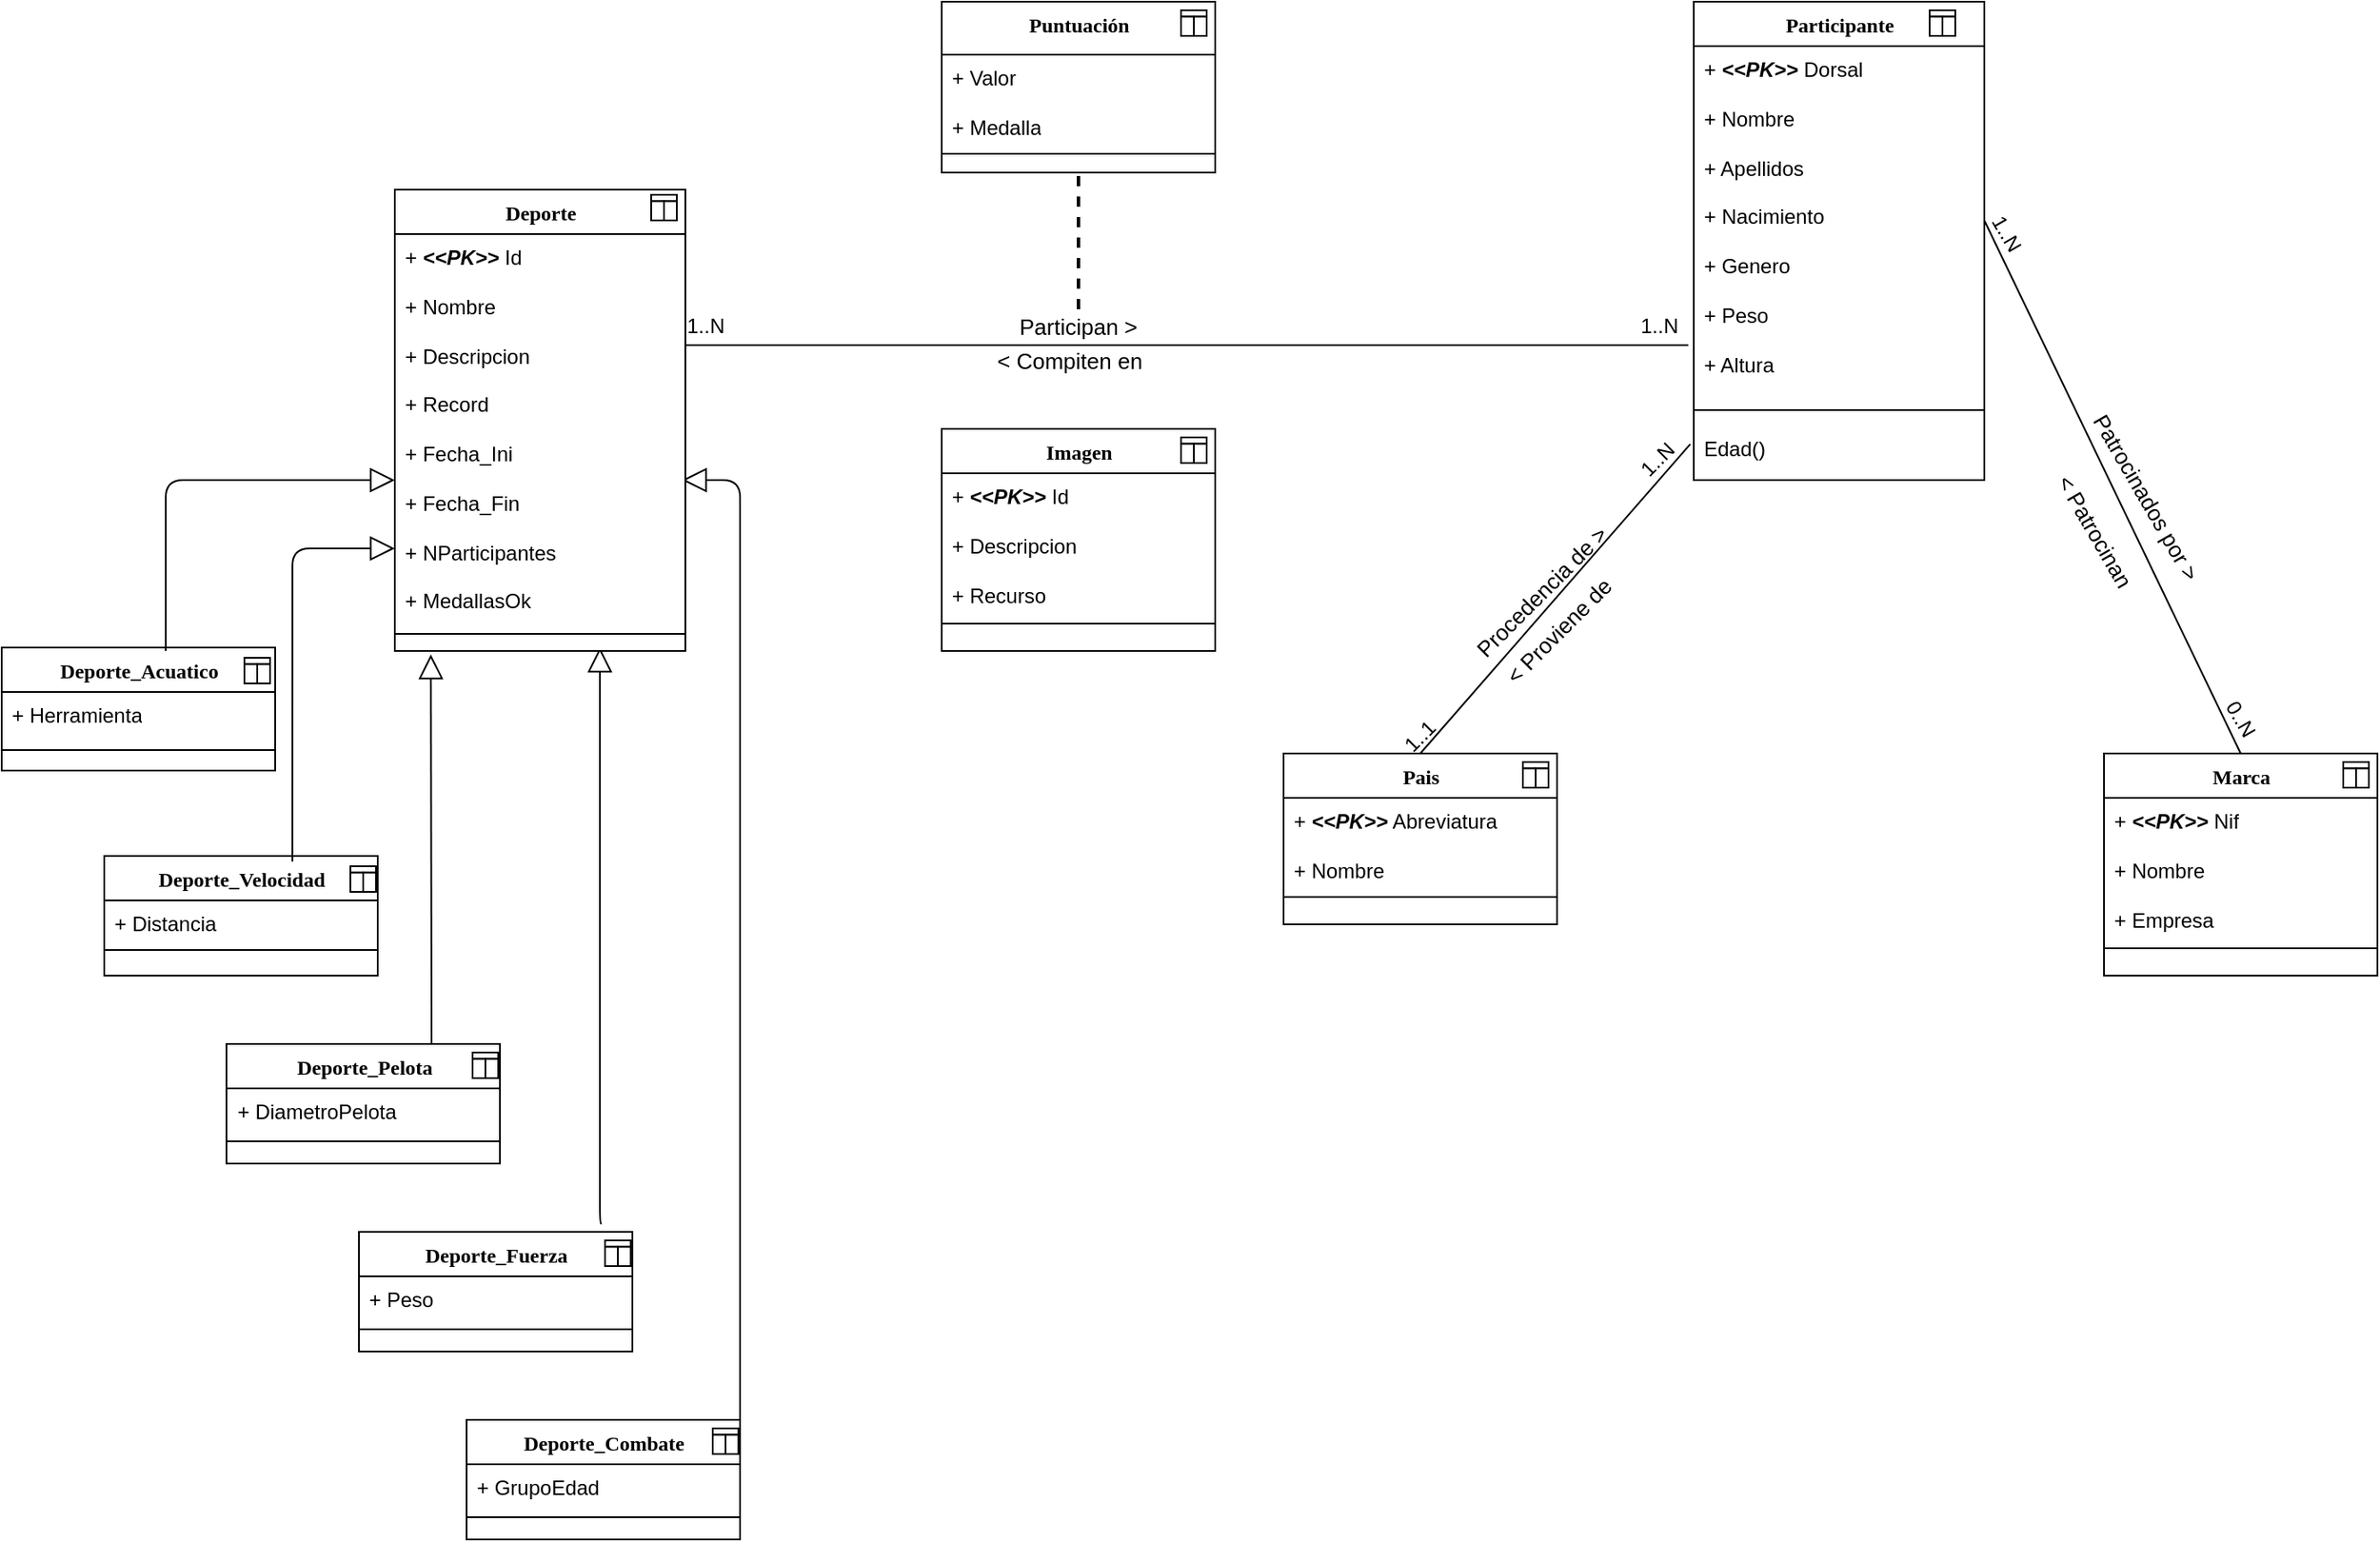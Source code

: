 <mxfile version="12.9.14" type="device"><diagram name="Page-1" id="6133507b-19e7-1e82-6fc7-422aa6c4b21f"><mxGraphModel dx="1662" dy="713" grid="1" gridSize="10" guides="1" tooltips="1" connect="1" arrows="1" fold="1" page="1" pageScale="1" pageWidth="850" pageHeight="1100" background="#ffffff" math="0" shadow="0"><root><mxCell id="0"/><mxCell id="1" parent="0"/><mxCell id="78961159f06e98e8-43" value="Participante" style="swimlane;html=1;fontStyle=1;align=center;verticalAlign=top;childLayout=stackLayout;horizontal=1;startSize=26;horizontalStack=0;resizeParent=1;resizeLast=0;collapsible=1;marginBottom=0;swimlaneFillColor=#ffffff;rounded=0;shadow=0;comic=0;labelBackgroundColor=none;strokeWidth=1;fillColor=none;fontFamily=Verdana;fontSize=12" parent="1" vertex="1"><mxGeometry x="1000" y="80" width="170" height="280" as="geometry"><mxRectangle x="665" y="136.0" width="100" height="26" as="alternateBounds"/></mxGeometry></mxCell><mxCell id="78961159f06e98e8-44" value="+ &lt;i&gt;&lt;b&gt;&amp;lt;&amp;lt;PK&amp;gt;&amp;gt;&lt;/b&gt;&lt;/i&gt; Dorsal&lt;br&gt;&lt;br&gt;+ Nombre&lt;br&gt;&lt;br&gt;+ Apellidos&lt;br&gt;&lt;br&gt;+ Nacimiento&lt;br&gt;&lt;br&gt;+ Genero&lt;br&gt;&lt;br&gt;+ Peso&lt;br&gt;&lt;br&gt;+ Altura" style="text;html=1;strokeColor=none;fillColor=none;align=left;verticalAlign=top;spacingLeft=4;spacingRight=4;whiteSpace=wrap;overflow=hidden;rotatable=0;points=[[0,0.5],[1,0.5]];portConstraint=eastwest;" parent="78961159f06e98e8-43" vertex="1"><mxGeometry y="26" width="170" height="204" as="geometry"/></mxCell><mxCell id="78961159f06e98e8-51" value="" style="line;html=1;strokeWidth=1;fillColor=none;align=left;verticalAlign=middle;spacingTop=-1;spacingLeft=3;spacingRight=3;rotatable=0;labelPosition=right;points=[];portConstraint=eastwest;" parent="78961159f06e98e8-43" vertex="1"><mxGeometry y="230" width="170" height="18" as="geometry"/></mxCell><mxCell id="RrK6YkFei6Kl3_vLixQs-23" value="Edad()" style="text;html=1;strokeColor=none;fillColor=none;align=left;verticalAlign=top;spacingLeft=4;spacingRight=4;whiteSpace=wrap;overflow=hidden;rotatable=0;points=[[0,0.5],[1,0.5]];portConstraint=eastwest;" parent="78961159f06e98e8-43" vertex="1"><mxGeometry y="248" width="170" height="32" as="geometry"/></mxCell><mxCell id="78961159f06e98e8-69" value="Pais" style="swimlane;html=1;fontStyle=1;align=center;verticalAlign=top;childLayout=stackLayout;horizontal=1;startSize=26;horizontalStack=0;resizeParent=1;resizeLast=0;collapsible=1;marginBottom=0;swimlaneFillColor=#ffffff;rounded=0;shadow=0;comic=0;labelBackgroundColor=none;strokeWidth=1;fillColor=none;fontFamily=Verdana;fontSize=12" parent="1" vertex="1"><mxGeometry x="760" y="520" width="160" height="100" as="geometry"/></mxCell><mxCell id="78961159f06e98e8-70" value="+ &lt;i&gt;&lt;b&gt;&amp;lt;&amp;lt;PK&amp;gt;&amp;gt;&lt;/b&gt;&lt;/i&gt; Abreviatura&lt;br&gt;&lt;br&gt;+ Nombre" style="text;html=1;strokeColor=none;fillColor=none;align=left;verticalAlign=top;spacingLeft=4;spacingRight=4;whiteSpace=wrap;overflow=hidden;rotatable=0;points=[[0,0.5],[1,0.5]];portConstraint=eastwest;" parent="78961159f06e98e8-69" vertex="1"><mxGeometry y="26" width="160" height="54" as="geometry"/></mxCell><mxCell id="78961159f06e98e8-77" value="" style="line;html=1;strokeWidth=1;fillColor=none;align=left;verticalAlign=middle;spacingTop=-1;spacingLeft=3;spacingRight=3;rotatable=0;labelPosition=right;points=[];portConstraint=eastwest;" parent="78961159f06e98e8-69" vertex="1"><mxGeometry y="80" width="160" height="8" as="geometry"/></mxCell><mxCell id="235556782a83e6d0-1" value="Marca" style="swimlane;html=1;fontStyle=1;align=center;verticalAlign=top;childLayout=stackLayout;horizontal=1;startSize=26;horizontalStack=0;resizeParent=1;resizeLast=0;collapsible=1;marginBottom=0;swimlaneFillColor=#ffffff;rounded=0;shadow=0;comic=0;labelBackgroundColor=none;strokeWidth=1;fillColor=none;fontFamily=Verdana;fontSize=12" parent="1" vertex="1"><mxGeometry x="1240" y="520" width="160" height="130" as="geometry"/></mxCell><mxCell id="235556782a83e6d0-2" value="+ &lt;i&gt;&lt;b&gt;&amp;lt;&amp;lt;PK&amp;gt;&amp;gt;&lt;/b&gt;&lt;/i&gt;&amp;nbsp;Nif&lt;br&gt;&lt;br&gt;+ Nombre&lt;br&gt;&lt;br&gt;+ Empresa" style="text;html=1;strokeColor=none;fillColor=none;align=left;verticalAlign=top;spacingLeft=4;spacingRight=4;whiteSpace=wrap;overflow=hidden;rotatable=0;points=[[0,0.5],[1,0.5]];portConstraint=eastwest;" parent="235556782a83e6d0-1" vertex="1"><mxGeometry y="26" width="160" height="84" as="geometry"/></mxCell><mxCell id="235556782a83e6d0-6" value="" style="line;html=1;strokeWidth=1;fillColor=none;align=left;verticalAlign=middle;spacingTop=-1;spacingLeft=3;spacingRight=3;rotatable=0;labelPosition=right;points=[];portConstraint=eastwest;" parent="235556782a83e6d0-1" vertex="1"><mxGeometry y="110" width="160" height="8" as="geometry"/></mxCell><mxCell id="mWRU0pvSKaUWuQoYpiBd-20" value="" style="endArrow=none;html=1;entryX=-0.019;entryY=0.858;entryDx=0;entryDy=0;entryPerimeter=0;" parent="1" target="78961159f06e98e8-44" edge="1"><mxGeometry width="50" height="50" relative="1" as="geometry"><mxPoint x="400" y="281" as="sourcePoint"/><mxPoint x="730" y="330" as="targetPoint"/></mxGeometry></mxCell><mxCell id="mWRU0pvSKaUWuQoYpiBd-21" value="" style="endArrow=none;html=1;entryX=0.5;entryY=0;entryDx=0;entryDy=0;exitX=1;exitY=0.5;exitDx=0;exitDy=0;" parent="1" source="78961159f06e98e8-44" target="235556782a83e6d0-1" edge="1"><mxGeometry width="50" height="50" relative="1" as="geometry"><mxPoint x="570" y="459.996" as="sourcePoint"/><mxPoint x="1286.96" y="462.942" as="targetPoint"/></mxGeometry></mxCell><mxCell id="mWRU0pvSKaUWuQoYpiBd-22" value="" style="endArrow=none;html=1;exitX=0.5;exitY=0;exitDx=0;exitDy=0;entryX=-0.012;entryY=0.341;entryDx=0;entryDy=0;entryPerimeter=0;" parent="1" source="78961159f06e98e8-69" target="RrK6YkFei6Kl3_vLixQs-23" edge="1"><mxGeometry width="50" height="50" relative="1" as="geometry"><mxPoint x="1030" y="401" as="sourcePoint"/><mxPoint x="1080" y="351" as="targetPoint"/></mxGeometry></mxCell><mxCell id="mWRU0pvSKaUWuQoYpiBd-29" value="&lt;font style=&quot;font-size: 13px&quot;&gt;Patrocinados por &amp;gt;&lt;/font&gt;" style="text;html=1;strokeColor=none;fillColor=none;align=center;verticalAlign=middle;whiteSpace=wrap;rounded=0;rotation=60;" parent="1" vertex="1"><mxGeometry x="1200" y="360" width="130" height="20" as="geometry"/></mxCell><mxCell id="mWRU0pvSKaUWuQoYpiBd-30" value="&lt;font style=&quot;font-size: 13px&quot;&gt;&amp;lt; Patrocinan&lt;br&gt;&lt;/font&gt;" style="text;html=1;strokeColor=none;fillColor=none;align=center;verticalAlign=middle;whiteSpace=wrap;rounded=0;rotation=60;" parent="1" vertex="1"><mxGeometry x="1195" y="380" width="80" height="20" as="geometry"/></mxCell><mxCell id="mWRU0pvSKaUWuQoYpiBd-32" value="&lt;font style=&quot;font-size: 13px&quot;&gt;Procedencia de &amp;gt;&lt;/font&gt;" style="text;html=1;strokeColor=none;fillColor=none;align=center;verticalAlign=middle;whiteSpace=wrap;rounded=0;rotation=-45;" parent="1" vertex="1"><mxGeometry x="846" y="415" width="130" height="20" as="geometry"/></mxCell><mxCell id="mWRU0pvSKaUWuQoYpiBd-33" value="&lt;font style=&quot;font-size: 13px&quot;&gt;&amp;lt; Proviene de&lt;/font&gt;" style="text;html=1;strokeColor=none;fillColor=none;align=center;verticalAlign=middle;whiteSpace=wrap;rounded=0;rotation=-45;" parent="1" vertex="1"><mxGeometry x="856" y="438" width="130" height="20" as="geometry"/></mxCell><mxCell id="mWRU0pvSKaUWuQoYpiBd-38" value="&lt;span style=&quot;font-size: 13px&quot;&gt;Participan &amp;gt;&lt;/span&gt;" style="text;html=1;strokeColor=none;fillColor=none;align=center;verticalAlign=middle;whiteSpace=wrap;rounded=0;rotation=0;" parent="1" vertex="1"><mxGeometry x="575" y="260" width="130" height="20" as="geometry"/></mxCell><mxCell id="mWRU0pvSKaUWuQoYpiBd-39" value="&lt;span style=&quot;font-size: 13px&quot;&gt;&amp;lt; Compiten en&lt;/span&gt;" style="text;html=1;strokeColor=none;fillColor=none;align=center;verticalAlign=middle;whiteSpace=wrap;rounded=0;rotation=0;" parent="1" vertex="1"><mxGeometry x="570" y="280" width="130" height="20" as="geometry"/></mxCell><mxCell id="78961159f06e98e8-108" value="Imagen" style="swimlane;html=1;fontStyle=1;align=center;verticalAlign=top;childLayout=stackLayout;horizontal=1;startSize=26;horizontalStack=0;resizeParent=1;resizeLast=0;collapsible=1;marginBottom=0;swimlaneFillColor=#ffffff;rounded=0;shadow=0;comic=0;labelBackgroundColor=none;strokeWidth=1;fillColor=none;fontFamily=Verdana;fontSize=12" parent="1" vertex="1"><mxGeometry x="560" y="330" width="160" height="130" as="geometry"/></mxCell><mxCell id="78961159f06e98e8-109" value="+ &lt;i&gt;&lt;b&gt;&amp;lt;&amp;lt;PK&amp;gt;&amp;gt;&lt;/b&gt;&lt;/i&gt; Id&lt;br&gt;&lt;br&gt;+ Descripcion&lt;br&gt;&lt;br&gt;+ Recurso" style="text;html=1;strokeColor=none;fillColor=none;align=left;verticalAlign=top;spacingLeft=4;spacingRight=4;whiteSpace=wrap;overflow=hidden;rotatable=0;points=[[0,0.5],[1,0.5]];portConstraint=eastwest;" parent="78961159f06e98e8-108" vertex="1"><mxGeometry y="26" width="160" height="84" as="geometry"/></mxCell><mxCell id="78961159f06e98e8-116" value="" style="line;html=1;strokeWidth=1;fillColor=none;align=left;verticalAlign=middle;spacingTop=-1;spacingLeft=3;spacingRight=3;rotatable=0;labelPosition=right;points=[];portConstraint=eastwest;" parent="78961159f06e98e8-108" vertex="1"><mxGeometry y="110" width="160" height="8" as="geometry"/></mxCell><mxCell id="RrK6YkFei6Kl3_vLixQs-5" value="0..N" style="text;html=1;strokeColor=none;fillColor=none;align=center;verticalAlign=middle;whiteSpace=wrap;rounded=0;rotation=60;" parent="1" vertex="1"><mxGeometry x="1300" y="490" width="40" height="20" as="geometry"/></mxCell><mxCell id="RrK6YkFei6Kl3_vLixQs-6" value="1..N" style="text;html=1;strokeColor=none;fillColor=none;align=center;verticalAlign=middle;whiteSpace=wrap;rounded=0;rotation=60;" parent="1" vertex="1"><mxGeometry x="1163" y="206" width="40" height="20" as="geometry"/></mxCell><mxCell id="RrK6YkFei6Kl3_vLixQs-7" value="1..N" style="text;html=1;strokeColor=none;fillColor=none;align=center;verticalAlign=middle;whiteSpace=wrap;rounded=0;rotation=0;" parent="1" vertex="1"><mxGeometry x="960.0" y="260" width="40" height="20" as="geometry"/></mxCell><mxCell id="RrK6YkFei6Kl3_vLixQs-8" value="1..N" style="text;html=1;strokeColor=none;fillColor=none;align=center;verticalAlign=middle;whiteSpace=wrap;rounded=0;rotation=0;" parent="1" vertex="1"><mxGeometry x="402" y="260" width="40" height="20" as="geometry"/></mxCell><mxCell id="RrK6YkFei6Kl3_vLixQs-13" value="1..1" style="text;html=1;strokeColor=none;fillColor=none;align=center;verticalAlign=middle;whiteSpace=wrap;rounded=0;rotation=-45;" parent="1" vertex="1"><mxGeometry x="820" y="500" width="40" height="20" as="geometry"/></mxCell><mxCell id="RrK6YkFei6Kl3_vLixQs-14" value="1..N" style="text;html=1;strokeColor=none;fillColor=none;align=center;verticalAlign=middle;whiteSpace=wrap;rounded=0;rotation=-45;" parent="1" vertex="1"><mxGeometry x="959" y="338" width="40" height="20" as="geometry"/></mxCell><mxCell id="JG_A_MLzSvhmr40mzmSF-2" value="" style="endArrow=none;dashed=1;html=1;exitX=0.5;exitY=0;exitDx=0;exitDy=0;strokeWidth=2;" parent="1" source="mWRU0pvSKaUWuQoYpiBd-38" edge="1"><mxGeometry width="50" height="50" relative="1" as="geometry"><mxPoint x="620" y="220" as="sourcePoint"/><mxPoint x="640" y="180" as="targetPoint"/></mxGeometry></mxCell><mxCell id="JG_A_MLzSvhmr40mzmSF-3" value="Puntuación" style="swimlane;html=1;fontStyle=1;align=center;verticalAlign=top;childLayout=stackLayout;horizontal=1;startSize=31;horizontalStack=0;resizeParent=1;resizeLast=0;collapsible=1;marginBottom=0;swimlaneFillColor=#ffffff;rounded=0;shadow=0;comic=0;labelBackgroundColor=none;strokeWidth=1;fillColor=none;fontFamily=Verdana;fontSize=12" parent="1" vertex="1"><mxGeometry x="560" y="80" width="160" height="100" as="geometry"/></mxCell><mxCell id="JG_A_MLzSvhmr40mzmSF-4" value="+ Valor&lt;br&gt;&lt;br&gt;+ Medalla" style="text;html=1;strokeColor=none;fillColor=none;align=left;verticalAlign=top;spacingLeft=4;spacingRight=4;whiteSpace=wrap;overflow=hidden;rotatable=0;points=[[0,0.5],[1,0.5]];portConstraint=eastwest;" parent="JG_A_MLzSvhmr40mzmSF-3" vertex="1"><mxGeometry y="31" width="160" height="54" as="geometry"/></mxCell><mxCell id="JG_A_MLzSvhmr40mzmSF-5" value="" style="line;html=1;strokeWidth=1;fillColor=none;align=left;verticalAlign=middle;spacingTop=-1;spacingLeft=3;spacingRight=3;rotatable=0;labelPosition=right;points=[];portConstraint=eastwest;" parent="JG_A_MLzSvhmr40mzmSF-3" vertex="1"><mxGeometry y="85" width="160" height="8" as="geometry"/></mxCell><mxCell id="JG_A_MLzSvhmr40mzmSF-14" value="" style="group" parent="1" vertex="1" connectable="0"><mxGeometry x="700" y="85" width="15" height="15" as="geometry"/></mxCell><mxCell id="JG_A_MLzSvhmr40mzmSF-11" value="" style="verticalLabelPosition=bottom;verticalAlign=top;html=1;shape=mxgraph.basic.rect;fillColor2=none;strokeWidth=1;size=20;indent=5;" parent="JG_A_MLzSvhmr40mzmSF-14" vertex="1"><mxGeometry width="15" height="3.75" as="geometry"/></mxCell><mxCell id="JG_A_MLzSvhmr40mzmSF-12" value="" style="verticalLabelPosition=bottom;verticalAlign=top;html=1;shape=mxgraph.basic.rect;fillColor2=none;strokeWidth=1;size=20;indent=5;direction=south;" parent="JG_A_MLzSvhmr40mzmSF-14" vertex="1"><mxGeometry x="7.5" y="3.75" width="7.5" height="11.25" as="geometry"/></mxCell><mxCell id="JG_A_MLzSvhmr40mzmSF-13" value="" style="verticalLabelPosition=bottom;verticalAlign=top;html=1;shape=mxgraph.basic.rect;fillColor2=none;strokeWidth=1;size=20;indent=5;direction=south;" parent="JG_A_MLzSvhmr40mzmSF-14" vertex="1"><mxGeometry y="3.75" width="7.5" height="11.25" as="geometry"/></mxCell><mxCell id="JG_A_MLzSvhmr40mzmSF-15" value="" style="group" parent="1" vertex="1" connectable="0"><mxGeometry x="1138" y="85" width="15" height="15" as="geometry"/></mxCell><mxCell id="JG_A_MLzSvhmr40mzmSF-16" value="" style="verticalLabelPosition=bottom;verticalAlign=top;html=1;shape=mxgraph.basic.rect;fillColor2=none;strokeWidth=1;size=20;indent=5;" parent="JG_A_MLzSvhmr40mzmSF-15" vertex="1"><mxGeometry width="15" height="3.75" as="geometry"/></mxCell><mxCell id="JG_A_MLzSvhmr40mzmSF-17" value="" style="verticalLabelPosition=bottom;verticalAlign=top;html=1;shape=mxgraph.basic.rect;fillColor2=none;strokeWidth=1;size=20;indent=5;direction=south;" parent="JG_A_MLzSvhmr40mzmSF-15" vertex="1"><mxGeometry x="7.5" y="3.75" width="7.5" height="11.25" as="geometry"/></mxCell><mxCell id="JG_A_MLzSvhmr40mzmSF-18" value="" style="verticalLabelPosition=bottom;verticalAlign=top;html=1;shape=mxgraph.basic.rect;fillColor2=none;strokeWidth=1;size=20;indent=5;direction=south;" parent="JG_A_MLzSvhmr40mzmSF-15" vertex="1"><mxGeometry y="3.75" width="7.5" height="11.25" as="geometry"/></mxCell><mxCell id="JG_A_MLzSvhmr40mzmSF-23" value="" style="group" parent="1" vertex="1" connectable="0"><mxGeometry x="700" y="335" width="15" height="15" as="geometry"/></mxCell><mxCell id="JG_A_MLzSvhmr40mzmSF-24" value="" style="verticalLabelPosition=bottom;verticalAlign=top;html=1;shape=mxgraph.basic.rect;fillColor2=none;strokeWidth=1;size=20;indent=5;" parent="JG_A_MLzSvhmr40mzmSF-23" vertex="1"><mxGeometry width="15" height="3.75" as="geometry"/></mxCell><mxCell id="JG_A_MLzSvhmr40mzmSF-25" value="" style="verticalLabelPosition=bottom;verticalAlign=top;html=1;shape=mxgraph.basic.rect;fillColor2=none;strokeWidth=1;size=20;indent=5;direction=south;" parent="JG_A_MLzSvhmr40mzmSF-23" vertex="1"><mxGeometry x="7.5" y="3.75" width="7.5" height="11.25" as="geometry"/></mxCell><mxCell id="JG_A_MLzSvhmr40mzmSF-26" value="" style="verticalLabelPosition=bottom;verticalAlign=top;html=1;shape=mxgraph.basic.rect;fillColor2=none;strokeWidth=1;size=20;indent=5;direction=south;" parent="JG_A_MLzSvhmr40mzmSF-23" vertex="1"><mxGeometry y="3.75" width="7.5" height="11.25" as="geometry"/></mxCell><mxCell id="JG_A_MLzSvhmr40mzmSF-31" value="" style="group" parent="1" vertex="1" connectable="0"><mxGeometry x="900" y="525" width="15" height="15" as="geometry"/></mxCell><mxCell id="JG_A_MLzSvhmr40mzmSF-32" value="" style="verticalLabelPosition=bottom;verticalAlign=top;html=1;shape=mxgraph.basic.rect;fillColor2=none;strokeWidth=1;size=20;indent=5;" parent="JG_A_MLzSvhmr40mzmSF-31" vertex="1"><mxGeometry width="15" height="3.75" as="geometry"/></mxCell><mxCell id="JG_A_MLzSvhmr40mzmSF-33" value="" style="verticalLabelPosition=bottom;verticalAlign=top;html=1;shape=mxgraph.basic.rect;fillColor2=none;strokeWidth=1;size=20;indent=5;direction=south;" parent="JG_A_MLzSvhmr40mzmSF-31" vertex="1"><mxGeometry x="7.5" y="3.75" width="7.5" height="11.25" as="geometry"/></mxCell><mxCell id="JG_A_MLzSvhmr40mzmSF-34" value="" style="verticalLabelPosition=bottom;verticalAlign=top;html=1;shape=mxgraph.basic.rect;fillColor2=none;strokeWidth=1;size=20;indent=5;direction=south;" parent="JG_A_MLzSvhmr40mzmSF-31" vertex="1"><mxGeometry y="3.75" width="7.5" height="11.25" as="geometry"/></mxCell><mxCell id="JG_A_MLzSvhmr40mzmSF-35" value="" style="group" parent="1" vertex="1" connectable="0"><mxGeometry x="1380" y="525" width="15" height="15" as="geometry"/></mxCell><mxCell id="JG_A_MLzSvhmr40mzmSF-36" value="" style="verticalLabelPosition=bottom;verticalAlign=top;html=1;shape=mxgraph.basic.rect;fillColor2=none;strokeWidth=1;size=20;indent=5;" parent="JG_A_MLzSvhmr40mzmSF-35" vertex="1"><mxGeometry width="15" height="3.75" as="geometry"/></mxCell><mxCell id="JG_A_MLzSvhmr40mzmSF-37" value="" style="verticalLabelPosition=bottom;verticalAlign=top;html=1;shape=mxgraph.basic.rect;fillColor2=none;strokeWidth=1;size=20;indent=5;direction=south;" parent="JG_A_MLzSvhmr40mzmSF-35" vertex="1"><mxGeometry x="7.5" y="3.75" width="7.5" height="11.25" as="geometry"/></mxCell><mxCell id="JG_A_MLzSvhmr40mzmSF-38" value="" style="verticalLabelPosition=bottom;verticalAlign=top;html=1;shape=mxgraph.basic.rect;fillColor2=none;strokeWidth=1;size=20;indent=5;direction=south;" parent="JG_A_MLzSvhmr40mzmSF-35" vertex="1"><mxGeometry y="3.75" width="7.5" height="11.25" as="geometry"/></mxCell><mxCell id="JG_A_MLzSvhmr40mzmSF-39" value="" style="edgeStyle=segmentEdgeStyle;endArrow=block;html=1;strokeWidth=1;endFill=0;strokeColor=#000000;jumpSize=6;endSize=12;" parent="1" edge="1"><mxGeometry width="50" height="50" relative="1" as="geometry"><mxPoint x="106" y="460" as="sourcePoint"/><mxPoint x="240" y="360" as="targetPoint"/><Array as="points"><mxPoint x="106" y="360"/><mxPoint x="240" y="360"/></Array></mxGeometry></mxCell><mxCell id="JG_A_MLzSvhmr40mzmSF-45" value="" style="group" parent="1" vertex="1" connectable="0"><mxGeometry x="152" y="464" width="15" height="15" as="geometry"/></mxCell><mxCell id="JG_A_MLzSvhmr40mzmSF-46" value="" style="verticalLabelPosition=bottom;verticalAlign=top;html=1;shape=mxgraph.basic.rect;fillColor2=none;strokeWidth=1;size=20;indent=5;" parent="JG_A_MLzSvhmr40mzmSF-45" vertex="1"><mxGeometry width="15" height="3.75" as="geometry"/></mxCell><mxCell id="JG_A_MLzSvhmr40mzmSF-47" value="" style="verticalLabelPosition=bottom;verticalAlign=top;html=1;shape=mxgraph.basic.rect;fillColor2=none;strokeWidth=1;size=20;indent=5;direction=south;" parent="JG_A_MLzSvhmr40mzmSF-45" vertex="1"><mxGeometry x="7.5" y="3.75" width="7.5" height="11.25" as="geometry"/></mxCell><mxCell id="JG_A_MLzSvhmr40mzmSF-48" value="" style="verticalLabelPosition=bottom;verticalAlign=top;html=1;shape=mxgraph.basic.rect;fillColor2=none;strokeWidth=1;size=20;indent=5;direction=south;" parent="JG_A_MLzSvhmr40mzmSF-45" vertex="1"><mxGeometry y="3.75" width="7.5" height="11.25" as="geometry"/></mxCell><mxCell id="JG_A_MLzSvhmr40mzmSF-49" value="" style="group" parent="1" vertex="1" connectable="0"><mxGeometry x="214" y="586" width="15" height="15" as="geometry"/></mxCell><mxCell id="JG_A_MLzSvhmr40mzmSF-50" value="" style="verticalLabelPosition=bottom;verticalAlign=top;html=1;shape=mxgraph.basic.rect;fillColor2=none;strokeWidth=1;size=20;indent=5;" parent="JG_A_MLzSvhmr40mzmSF-49" vertex="1"><mxGeometry width="15" height="3.75" as="geometry"/></mxCell><mxCell id="JG_A_MLzSvhmr40mzmSF-51" value="" style="verticalLabelPosition=bottom;verticalAlign=top;html=1;shape=mxgraph.basic.rect;fillColor2=none;strokeWidth=1;size=20;indent=5;direction=south;" parent="JG_A_MLzSvhmr40mzmSF-49" vertex="1"><mxGeometry x="7.5" y="3.75" width="7.5" height="11.25" as="geometry"/></mxCell><mxCell id="JG_A_MLzSvhmr40mzmSF-52" value="" style="verticalLabelPosition=bottom;verticalAlign=top;html=1;shape=mxgraph.basic.rect;fillColor2=none;strokeWidth=1;size=20;indent=5;direction=south;" parent="JG_A_MLzSvhmr40mzmSF-49" vertex="1"><mxGeometry y="3.75" width="7.5" height="11.25" as="geometry"/></mxCell><mxCell id="JG_A_MLzSvhmr40mzmSF-56" value="" style="edgeStyle=segmentEdgeStyle;endArrow=block;html=1;strokeWidth=1;endFill=0;strokeColor=#000000;jumpSize=6;endSize=12;exitX=0.688;exitY=0.047;exitDx=0;exitDy=0;exitPerimeter=0;" parent="1" source="JG_A_MLzSvhmr40mzmSF-53" edge="1"><mxGeometry width="50" height="50" relative="1" as="geometry"><mxPoint x="210" y="495" as="sourcePoint"/><mxPoint x="240" y="400" as="targetPoint"/><Array as="points"><mxPoint x="210" y="400"/><mxPoint x="240" y="400"/></Array></mxGeometry></mxCell><mxCell id="JG_A_MLzSvhmr40mzmSF-63" value="" style="group" parent="1" vertex="1" connectable="0"><mxGeometry x="141.5" y="690" width="160" height="70" as="geometry"/></mxCell><mxCell id="JG_A_MLzSvhmr40mzmSF-57" value="" style="group" parent="JG_A_MLzSvhmr40mzmSF-63" vertex="1" connectable="0"><mxGeometry x="144" y="5" width="15" height="15" as="geometry"/></mxCell><mxCell id="JG_A_MLzSvhmr40mzmSF-58" value="" style="verticalLabelPosition=bottom;verticalAlign=top;html=1;shape=mxgraph.basic.rect;fillColor2=none;strokeWidth=1;size=20;indent=5;" parent="JG_A_MLzSvhmr40mzmSF-57" vertex="1"><mxGeometry width="15" height="3.75" as="geometry"/></mxCell><mxCell id="JG_A_MLzSvhmr40mzmSF-59" value="" style="verticalLabelPosition=bottom;verticalAlign=top;html=1;shape=mxgraph.basic.rect;fillColor2=none;strokeWidth=1;size=20;indent=5;direction=south;" parent="JG_A_MLzSvhmr40mzmSF-57" vertex="1"><mxGeometry x="7.5" y="3.75" width="7.5" height="11.25" as="geometry"/></mxCell><mxCell id="JG_A_MLzSvhmr40mzmSF-60" value="" style="verticalLabelPosition=bottom;verticalAlign=top;html=1;shape=mxgraph.basic.rect;fillColor2=none;strokeWidth=1;size=20;indent=5;direction=south;" parent="JG_A_MLzSvhmr40mzmSF-57" vertex="1"><mxGeometry y="3.75" width="7.5" height="11.25" as="geometry"/></mxCell><mxCell id="JG_A_MLzSvhmr40mzmSF-61" value="Deporte_Pelota" style="swimlane;html=1;fontStyle=1;align=center;verticalAlign=top;childLayout=stackLayout;horizontal=1;startSize=26;horizontalStack=0;resizeParent=1;resizeLast=0;collapsible=1;marginBottom=0;swimlaneFillColor=#ffffff;rounded=0;shadow=0;comic=0;labelBackgroundColor=none;strokeWidth=1;fillColor=none;fontFamily=Verdana;fontSize=12" parent="JG_A_MLzSvhmr40mzmSF-63" vertex="1"><mxGeometry width="160" height="70" as="geometry"/></mxCell><mxCell id="XrF7s-RHu0ZAnnEoL_nJ-5" value="+ DiametroPelota" style="text;html=1;strokeColor=none;fillColor=none;align=left;verticalAlign=top;spacingLeft=4;spacingRight=4;whiteSpace=wrap;overflow=hidden;rotatable=0;points=[[0,0.5],[1,0.5]];portConstraint=eastwest;" parent="JG_A_MLzSvhmr40mzmSF-61" vertex="1"><mxGeometry y="26" width="160" height="24" as="geometry"/></mxCell><mxCell id="JG_A_MLzSvhmr40mzmSF-62" value="" style="line;html=1;strokeWidth=1;fillColor=none;align=left;verticalAlign=middle;spacingTop=-1;spacingLeft=3;spacingRight=3;rotatable=0;labelPosition=right;points=[];portConstraint=eastwest;" parent="JG_A_MLzSvhmr40mzmSF-61" vertex="1"><mxGeometry y="50" width="160" height="14" as="geometry"/></mxCell><mxCell id="JG_A_MLzSvhmr40mzmSF-64" value="" style="edgeStyle=segmentEdgeStyle;endArrow=block;html=1;strokeWidth=1;endFill=0;strokeColor=#000000;jumpSize=6;endSize=12;exitX=0.75;exitY=0;exitDx=0;exitDy=0;entryX=0.124;entryY=1.018;entryDx=0;entryDy=0;entryPerimeter=0;" parent="1" source="JG_A_MLzSvhmr40mzmSF-61" edge="1"><mxGeometry width="50" height="50" relative="1" as="geometry"><mxPoint x="320" y="610" as="sourcePoint"/><mxPoint x="261.08" y="461.98" as="targetPoint"/><Array as="points"/></mxGeometry></mxCell><mxCell id="JG_A_MLzSvhmr40mzmSF-65" value="" style="group" parent="1" vertex="1" connectable="0"><mxGeometry x="219" y="800" width="160" height="70" as="geometry"/></mxCell><mxCell id="JG_A_MLzSvhmr40mzmSF-66" value="" style="group" parent="JG_A_MLzSvhmr40mzmSF-65" vertex="1" connectable="0"><mxGeometry x="144" y="5" width="15" height="15" as="geometry"/></mxCell><mxCell id="JG_A_MLzSvhmr40mzmSF-67" value="" style="verticalLabelPosition=bottom;verticalAlign=top;html=1;shape=mxgraph.basic.rect;fillColor2=none;strokeWidth=1;size=20;indent=5;" parent="JG_A_MLzSvhmr40mzmSF-66" vertex="1"><mxGeometry width="15" height="3.75" as="geometry"/></mxCell><mxCell id="JG_A_MLzSvhmr40mzmSF-68" value="" style="verticalLabelPosition=bottom;verticalAlign=top;html=1;shape=mxgraph.basic.rect;fillColor2=none;strokeWidth=1;size=20;indent=5;direction=south;" parent="JG_A_MLzSvhmr40mzmSF-66" vertex="1"><mxGeometry x="7.5" y="3.75" width="7.5" height="11.25" as="geometry"/></mxCell><mxCell id="JG_A_MLzSvhmr40mzmSF-69" value="" style="verticalLabelPosition=bottom;verticalAlign=top;html=1;shape=mxgraph.basic.rect;fillColor2=none;strokeWidth=1;size=20;indent=5;direction=south;" parent="JG_A_MLzSvhmr40mzmSF-66" vertex="1"><mxGeometry y="3.75" width="7.5" height="11.25" as="geometry"/></mxCell><mxCell id="JG_A_MLzSvhmr40mzmSF-70" value="Deporte_Fuerza" style="swimlane;html=1;fontStyle=1;align=center;verticalAlign=top;childLayout=stackLayout;horizontal=1;startSize=26;horizontalStack=0;resizeParent=1;resizeLast=0;collapsible=1;marginBottom=0;swimlaneFillColor=#ffffff;rounded=0;shadow=0;comic=0;labelBackgroundColor=none;strokeWidth=1;fillColor=none;fontFamily=Verdana;fontSize=12" parent="JG_A_MLzSvhmr40mzmSF-65" vertex="1"><mxGeometry width="160" height="70" as="geometry"/></mxCell><mxCell id="XrF7s-RHu0ZAnnEoL_nJ-8" value="+ Peso" style="text;html=1;strokeColor=none;fillColor=none;align=left;verticalAlign=top;spacingLeft=4;spacingRight=4;whiteSpace=wrap;overflow=hidden;rotatable=0;points=[[0,0.5],[1,0.5]];portConstraint=eastwest;" parent="JG_A_MLzSvhmr40mzmSF-70" vertex="1"><mxGeometry y="26" width="160" height="24" as="geometry"/></mxCell><mxCell id="JG_A_MLzSvhmr40mzmSF-71" value="" style="line;html=1;strokeWidth=1;fillColor=none;align=left;verticalAlign=middle;spacingTop=-1;spacingLeft=3;spacingRight=3;rotatable=0;labelPosition=right;points=[];portConstraint=eastwest;" parent="JG_A_MLzSvhmr40mzmSF-70" vertex="1"><mxGeometry y="50" width="160" height="14" as="geometry"/></mxCell><mxCell id="JG_A_MLzSvhmr40mzmSF-73" value="" style="group" parent="1" vertex="1" connectable="0"><mxGeometry x="282" y="910" width="160" height="70" as="geometry"/></mxCell><mxCell id="JG_A_MLzSvhmr40mzmSF-74" value="" style="group" parent="JG_A_MLzSvhmr40mzmSF-73" vertex="1" connectable="0"><mxGeometry x="144" y="5" width="15" height="15" as="geometry"/></mxCell><mxCell id="JG_A_MLzSvhmr40mzmSF-75" value="" style="verticalLabelPosition=bottom;verticalAlign=top;html=1;shape=mxgraph.basic.rect;fillColor2=none;strokeWidth=1;size=20;indent=5;" parent="JG_A_MLzSvhmr40mzmSF-74" vertex="1"><mxGeometry width="15" height="3.75" as="geometry"/></mxCell><mxCell id="JG_A_MLzSvhmr40mzmSF-76" value="" style="verticalLabelPosition=bottom;verticalAlign=top;html=1;shape=mxgraph.basic.rect;fillColor2=none;strokeWidth=1;size=20;indent=5;direction=south;" parent="JG_A_MLzSvhmr40mzmSF-74" vertex="1"><mxGeometry x="7.5" y="3.75" width="7.5" height="11.25" as="geometry"/></mxCell><mxCell id="JG_A_MLzSvhmr40mzmSF-77" value="" style="verticalLabelPosition=bottom;verticalAlign=top;html=1;shape=mxgraph.basic.rect;fillColor2=none;strokeWidth=1;size=20;indent=5;direction=south;" parent="JG_A_MLzSvhmr40mzmSF-74" vertex="1"><mxGeometry y="3.75" width="7.5" height="11.25" as="geometry"/></mxCell><mxCell id="JG_A_MLzSvhmr40mzmSF-78" value="Deporte_Combate" style="swimlane;html=1;fontStyle=1;align=center;verticalAlign=top;childLayout=stackLayout;horizontal=1;startSize=26;horizontalStack=0;resizeParent=1;resizeLast=0;collapsible=1;marginBottom=0;swimlaneFillColor=#ffffff;rounded=0;shadow=0;comic=0;labelBackgroundColor=none;strokeWidth=1;fillColor=none;fontFamily=Verdana;fontSize=12" parent="JG_A_MLzSvhmr40mzmSF-73" vertex="1"><mxGeometry width="160" height="70" as="geometry"/></mxCell><mxCell id="XrF7s-RHu0ZAnnEoL_nJ-10" value="+ GrupoEdad" style="text;html=1;strokeColor=none;fillColor=none;align=left;verticalAlign=top;spacingLeft=4;spacingRight=4;whiteSpace=wrap;overflow=hidden;rotatable=0;points=[[0,0.5],[1,0.5]];portConstraint=eastwest;" parent="JG_A_MLzSvhmr40mzmSF-78" vertex="1"><mxGeometry y="26" width="160" height="24" as="geometry"/></mxCell><mxCell id="JG_A_MLzSvhmr40mzmSF-79" value="" style="line;html=1;strokeWidth=1;fillColor=none;align=left;verticalAlign=middle;spacingTop=-1;spacingLeft=3;spacingRight=3;rotatable=0;labelPosition=right;points=[];portConstraint=eastwest;" parent="JG_A_MLzSvhmr40mzmSF-78" vertex="1"><mxGeometry y="50" width="160" height="14" as="geometry"/></mxCell><mxCell id="JG_A_MLzSvhmr40mzmSF-80" value="" style="edgeStyle=segmentEdgeStyle;endArrow=block;html=1;strokeWidth=1;endFill=0;strokeColor=#000000;jumpSize=6;endSize=12;exitX=1;exitY=0;exitDx=0;exitDy=0;" parent="1" source="JG_A_MLzSvhmr40mzmSF-78" edge="1"><mxGeometry width="50" height="50" relative="1" as="geometry"><mxPoint x="528" y="750" as="sourcePoint"/><mxPoint x="408" y="360" as="targetPoint"/><Array as="points"><mxPoint x="442" y="360"/></Array></mxGeometry></mxCell><mxCell id="JG_A_MLzSvhmr40mzmSF-41" value="Deporte_Acuatico" style="swimlane;html=1;fontStyle=1;align=center;verticalAlign=top;childLayout=stackLayout;horizontal=1;startSize=26;horizontalStack=0;resizeParent=1;resizeLast=0;collapsible=1;marginBottom=0;swimlaneFillColor=#ffffff;rounded=0;shadow=0;comic=0;labelBackgroundColor=none;strokeWidth=1;fillColor=none;fontFamily=Verdana;fontSize=12" parent="1" vertex="1"><mxGeometry x="10" y="458" width="160" height="72" as="geometry"/></mxCell><mxCell id="XrF7s-RHu0ZAnnEoL_nJ-1" value="+ Herramienta" style="text;html=1;strokeColor=none;fillColor=none;align=left;verticalAlign=top;spacingLeft=4;spacingRight=4;whiteSpace=wrap;overflow=hidden;rotatable=0;points=[[0,0.5],[1,0.5]];portConstraint=eastwest;" parent="JG_A_MLzSvhmr40mzmSF-41" vertex="1"><mxGeometry y="26" width="160" height="24" as="geometry"/></mxCell><mxCell id="JG_A_MLzSvhmr40mzmSF-43" value="" style="line;html=1;strokeWidth=1;fillColor=none;align=left;verticalAlign=middle;spacingTop=-1;spacingLeft=3;spacingRight=3;rotatable=0;labelPosition=right;points=[];portConstraint=eastwest;" parent="JG_A_MLzSvhmr40mzmSF-41" vertex="1"><mxGeometry y="50" width="160" height="20" as="geometry"/></mxCell><mxCell id="JG_A_MLzSvhmr40mzmSF-53" value="Deporte_Velocidad" style="swimlane;html=1;fontStyle=1;align=center;verticalAlign=top;childLayout=stackLayout;horizontal=1;startSize=26;horizontalStack=0;resizeParent=1;resizeLast=0;collapsible=1;marginBottom=0;swimlaneFillColor=#ffffff;rounded=0;shadow=0;comic=0;labelBackgroundColor=none;strokeWidth=1;fillColor=none;fontFamily=Verdana;fontSize=12" parent="1" vertex="1"><mxGeometry x="70" y="580" width="160" height="70" as="geometry"/></mxCell><mxCell id="XrF7s-RHu0ZAnnEoL_nJ-3" value="+ Distancia" style="text;html=1;strokeColor=none;fillColor=none;align=left;verticalAlign=top;spacingLeft=4;spacingRight=4;whiteSpace=wrap;overflow=hidden;rotatable=0;points=[[0,0.5],[1,0.5]];portConstraint=eastwest;" parent="JG_A_MLzSvhmr40mzmSF-53" vertex="1"><mxGeometry y="26" width="160" height="24" as="geometry"/></mxCell><mxCell id="JG_A_MLzSvhmr40mzmSF-55" value="" style="line;html=1;strokeWidth=1;fillColor=none;align=left;verticalAlign=middle;spacingTop=-1;spacingLeft=3;spacingRight=3;rotatable=0;labelPosition=right;points=[];portConstraint=eastwest;" parent="JG_A_MLzSvhmr40mzmSF-53" vertex="1"><mxGeometry y="50" width="160" height="10" as="geometry"/></mxCell><mxCell id="XrF7s-RHu0ZAnnEoL_nJ-7" value="" style="edgeStyle=segmentEdgeStyle;endArrow=block;html=1;strokeWidth=1;endFill=0;strokeColor=#000000;jumpSize=6;endSize=12;exitX=0.888;exitY=-0.07;exitDx=0;exitDy=0;entryX=0.124;entryY=1.018;entryDx=0;entryDy=0;entryPerimeter=0;exitPerimeter=0;" parent="1" source="JG_A_MLzSvhmr40mzmSF-70" edge="1"><mxGeometry width="50" height="50" relative="1" as="geometry"><mxPoint x="360.42" y="686.02" as="sourcePoint"/><mxPoint x="360.0" y="458" as="targetPoint"/><Array as="points"/></mxGeometry></mxCell><mxCell id="IpUZ5Yx_mCTu3FxiRm3S-1" value="" style="group" vertex="1" connectable="0" parent="1"><mxGeometry x="240" y="190" width="170" height="270" as="geometry"/></mxCell><mxCell id="JG_A_MLzSvhmr40mzmSF-19" value="" style="group" parent="IpUZ5Yx_mCTu3FxiRm3S-1" vertex="1" connectable="0"><mxGeometry x="150" y="3" width="15" height="15" as="geometry"/></mxCell><mxCell id="JG_A_MLzSvhmr40mzmSF-20" value="" style="verticalLabelPosition=bottom;verticalAlign=top;html=1;shape=mxgraph.basic.rect;fillColor2=none;strokeWidth=1;size=20;indent=5;" parent="JG_A_MLzSvhmr40mzmSF-19" vertex="1"><mxGeometry width="15" height="3.75" as="geometry"/></mxCell><mxCell id="JG_A_MLzSvhmr40mzmSF-21" value="" style="verticalLabelPosition=bottom;verticalAlign=top;html=1;shape=mxgraph.basic.rect;fillColor2=none;strokeWidth=1;size=20;indent=5;direction=south;" parent="JG_A_MLzSvhmr40mzmSF-19" vertex="1"><mxGeometry x="7.5" y="3.75" width="7.5" height="11.25" as="geometry"/></mxCell><mxCell id="JG_A_MLzSvhmr40mzmSF-22" value="" style="verticalLabelPosition=bottom;verticalAlign=top;html=1;shape=mxgraph.basic.rect;fillColor2=none;strokeWidth=1;size=20;indent=5;direction=south;" parent="JG_A_MLzSvhmr40mzmSF-19" vertex="1"><mxGeometry y="3.75" width="7.5" height="11.25" as="geometry"/></mxCell><mxCell id="78961159f06e98e8-17" value="Deporte" style="swimlane;html=1;fontStyle=1;align=center;verticalAlign=top;childLayout=stackLayout;horizontal=1;startSize=26;horizontalStack=0;resizeParent=1;resizeLast=0;collapsible=1;marginBottom=0;swimlaneFillColor=#ffffff;rounded=0;shadow=0;comic=0;labelBackgroundColor=none;strokeWidth=1;fillColor=none;fontFamily=Verdana;fontSize=12" parent="IpUZ5Yx_mCTu3FxiRm3S-1" vertex="1"><mxGeometry width="170" height="270" as="geometry"/></mxCell><mxCell id="78961159f06e98e8-23" value="+ &lt;i&gt;&lt;b&gt;&amp;lt;&amp;lt;PK&amp;gt;&amp;gt;&lt;/b&gt;&lt;/i&gt; Id&lt;br&gt;&lt;br&gt;+ Nombre&lt;br&gt;&lt;br&gt;+ Descripcion&lt;br&gt;&lt;br&gt;+ Record&lt;br&gt;&lt;br&gt;+ Fecha_Ini&lt;br&gt;&lt;br&gt;+ Fecha_Fin&lt;br&gt;&lt;br&gt;+ NParticipantes&lt;br&gt;&lt;br&gt;+ MedallasOk" style="text;html=1;strokeColor=none;fillColor=none;align=left;verticalAlign=top;spacingLeft=4;spacingRight=4;whiteSpace=wrap;overflow=hidden;rotatable=0;points=[[0,0.5],[1,0.5]];portConstraint=eastwest;" parent="78961159f06e98e8-17" vertex="1"><mxGeometry y="26" width="170" height="224" as="geometry"/></mxCell><mxCell id="78961159f06e98e8-19" value="" style="line;html=1;strokeWidth=1;fillColor=none;align=left;verticalAlign=middle;spacingTop=-1;spacingLeft=3;spacingRight=3;rotatable=0;labelPosition=right;points=[];portConstraint=eastwest;" parent="78961159f06e98e8-17" vertex="1"><mxGeometry y="250" width="170" height="20" as="geometry"/></mxCell></root></mxGraphModel></diagram></mxfile>
